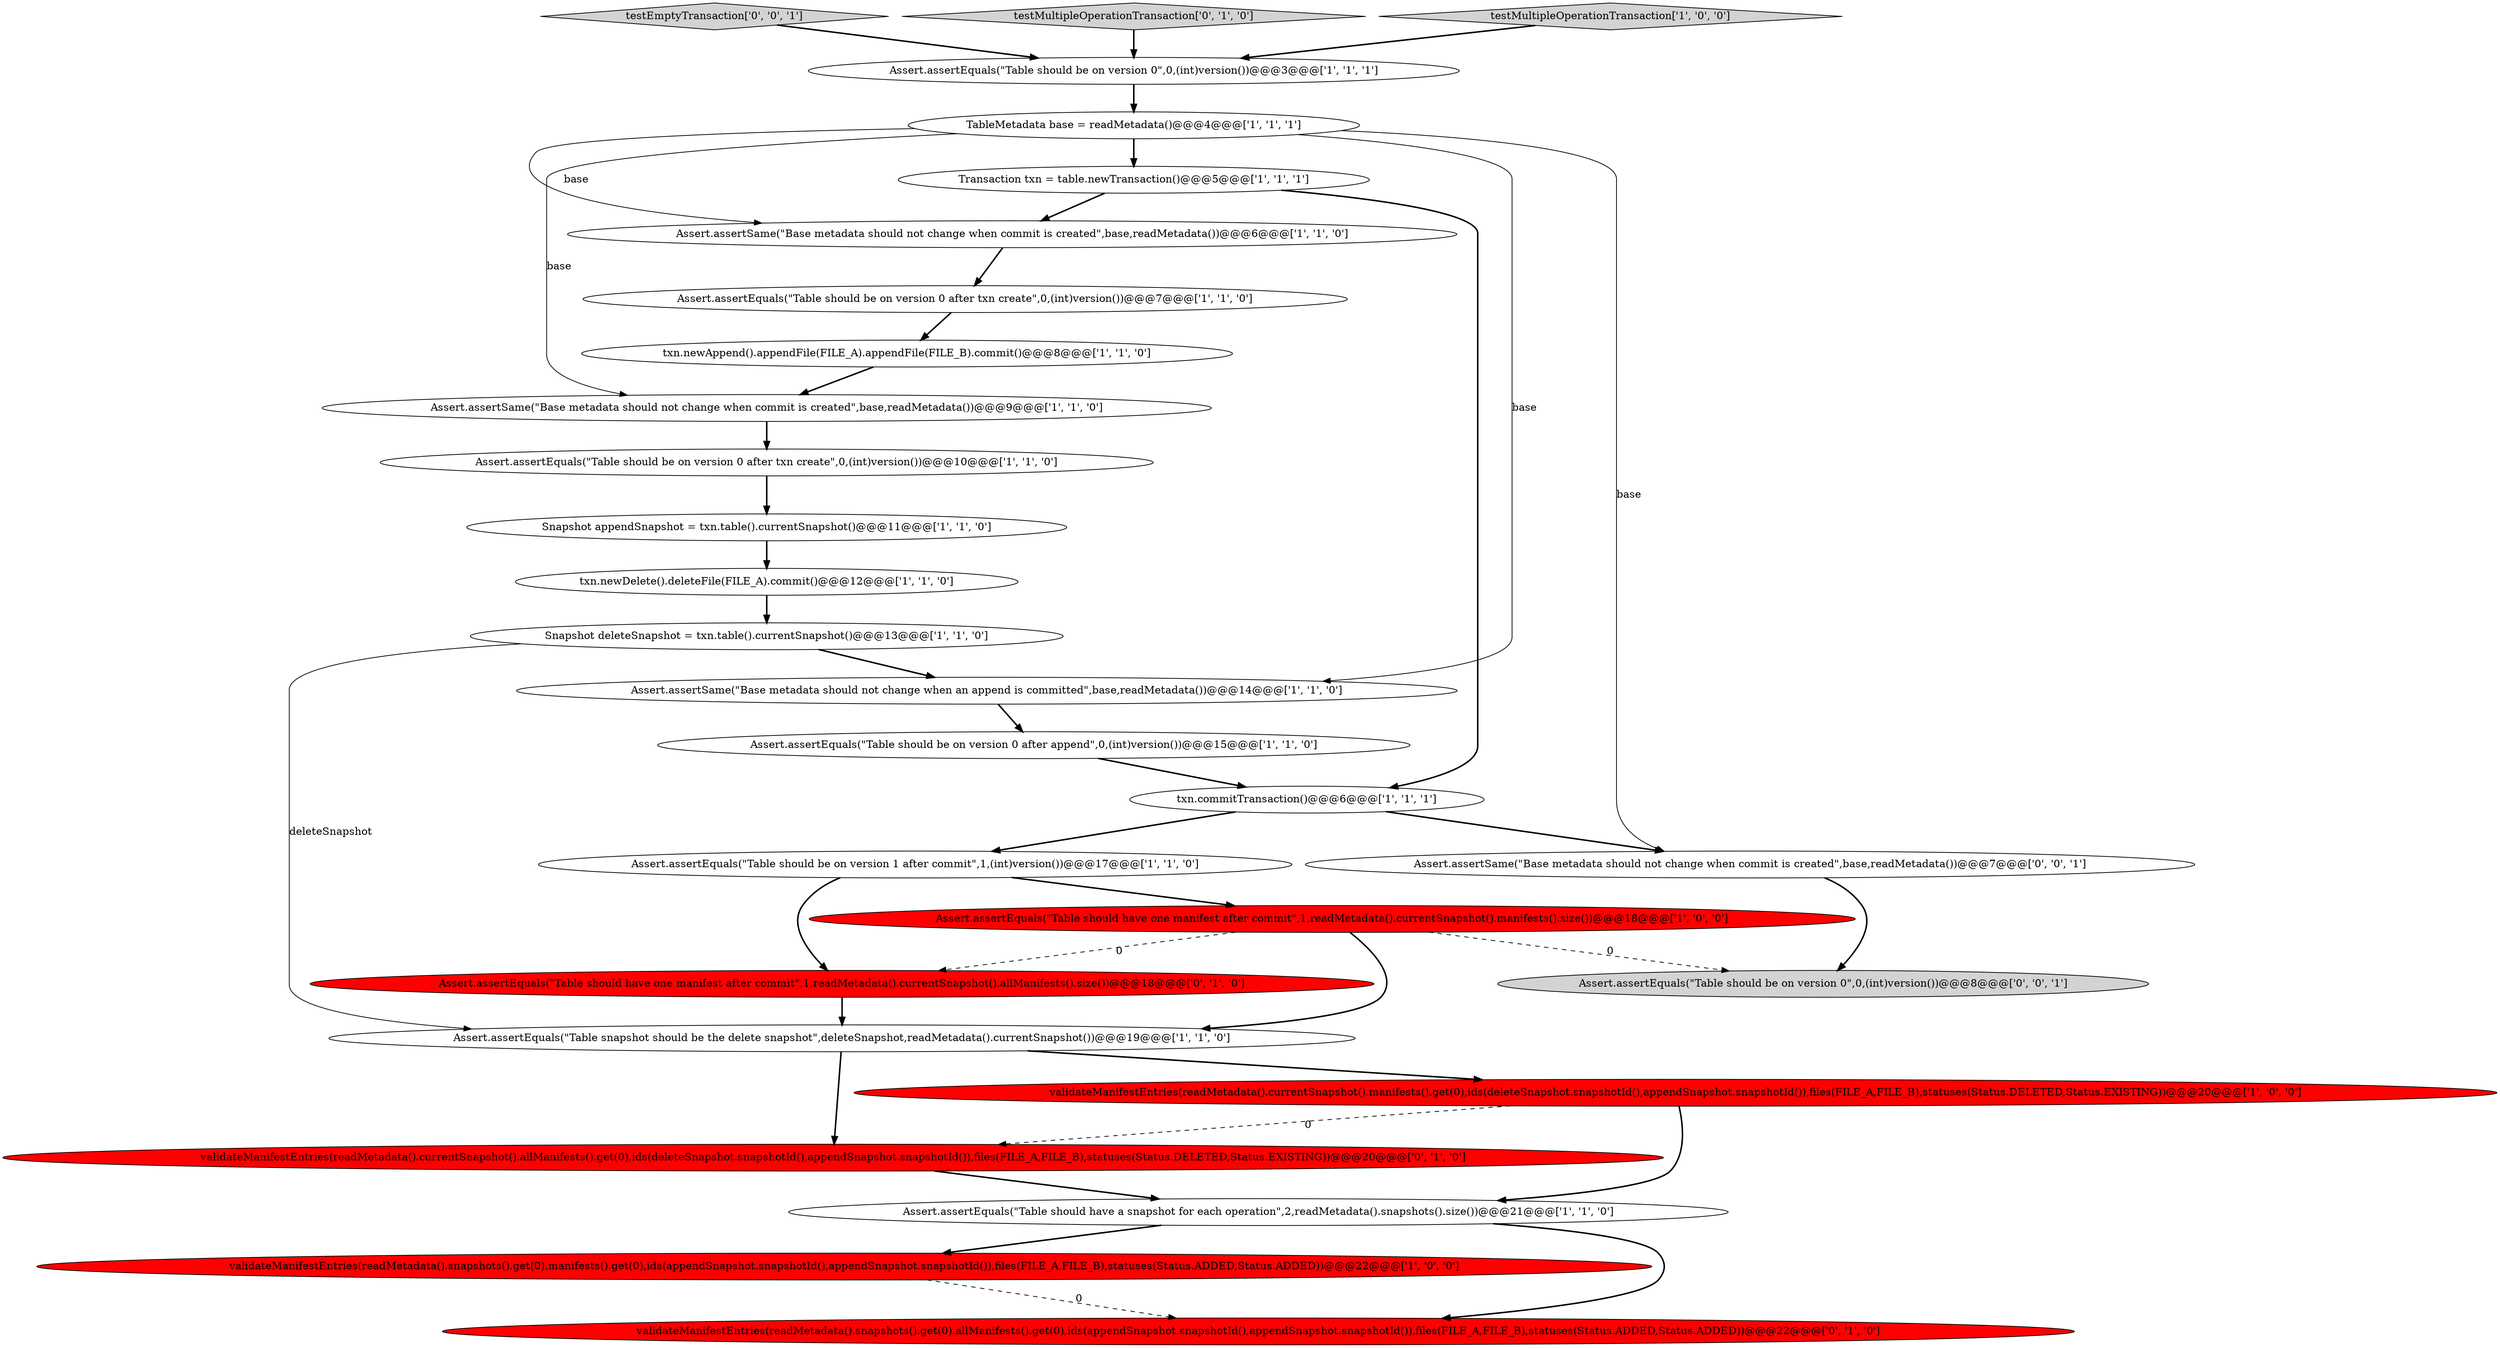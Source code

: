digraph {
18 [style = filled, label = "Assert.assertSame(\"Base metadata should not change when commit is created\",base,readMetadata())@@@9@@@['1', '1', '0']", fillcolor = white, shape = ellipse image = "AAA0AAABBB1BBB"];
20 [style = filled, label = "Assert.assertEquals(\"Table should be on version 0\",0,(int)version())@@@3@@@['1', '1', '1']", fillcolor = white, shape = ellipse image = "AAA0AAABBB1BBB"];
23 [style = filled, label = "Assert.assertEquals(\"Table should have one manifest after commit\",1,readMetadata().currentSnapshot().allManifests().size())@@@18@@@['0', '1', '0']", fillcolor = red, shape = ellipse image = "AAA1AAABBB2BBB"];
14 [style = filled, label = "Assert.assertEquals(\"Table should have one manifest after commit\",1,readMetadata().currentSnapshot().manifests().size())@@@18@@@['1', '0', '0']", fillcolor = red, shape = ellipse image = "AAA1AAABBB1BBB"];
25 [style = filled, label = "testEmptyTransaction['0', '0', '1']", fillcolor = lightgray, shape = diamond image = "AAA0AAABBB3BBB"];
15 [style = filled, label = "validateManifestEntries(readMetadata().snapshots().get(0).manifests().get(0),ids(appendSnapshot.snapshotId(),appendSnapshot.snapshotId()),files(FILE_A,FILE_B),statuses(Status.ADDED,Status.ADDED))@@@22@@@['1', '0', '0']", fillcolor = red, shape = ellipse image = "AAA1AAABBB1BBB"];
16 [style = filled, label = "Snapshot deleteSnapshot = txn.table().currentSnapshot()@@@13@@@['1', '1', '0']", fillcolor = white, shape = ellipse image = "AAA0AAABBB1BBB"];
21 [style = filled, label = "validateManifestEntries(readMetadata().currentSnapshot().allManifests().get(0),ids(deleteSnapshot.snapshotId(),appendSnapshot.snapshotId()),files(FILE_A,FILE_B),statuses(Status.DELETED,Status.EXISTING))@@@20@@@['0', '1', '0']", fillcolor = red, shape = ellipse image = "AAA1AAABBB2BBB"];
3 [style = filled, label = "Assert.assertEquals(\"Table should be on version 1 after commit\",1,(int)version())@@@17@@@['1', '1', '0']", fillcolor = white, shape = ellipse image = "AAA0AAABBB1BBB"];
24 [style = filled, label = "testMultipleOperationTransaction['0', '1', '0']", fillcolor = lightgray, shape = diamond image = "AAA0AAABBB2BBB"];
10 [style = filled, label = "Assert.assertEquals(\"Table should have a snapshot for each operation\",2,readMetadata().snapshots().size())@@@21@@@['1', '1', '0']", fillcolor = white, shape = ellipse image = "AAA0AAABBB1BBB"];
0 [style = filled, label = "Assert.assertSame(\"Base metadata should not change when commit is created\",base,readMetadata())@@@6@@@['1', '1', '0']", fillcolor = white, shape = ellipse image = "AAA0AAABBB1BBB"];
17 [style = filled, label = "Assert.assertEquals(\"Table should be on version 0 after txn create\",0,(int)version())@@@7@@@['1', '1', '0']", fillcolor = white, shape = ellipse image = "AAA0AAABBB1BBB"];
8 [style = filled, label = "Assert.assertEquals(\"Table should be on version 0 after append\",0,(int)version())@@@15@@@['1', '1', '0']", fillcolor = white, shape = ellipse image = "AAA0AAABBB1BBB"];
4 [style = filled, label = "TableMetadata base = readMetadata()@@@4@@@['1', '1', '1']", fillcolor = white, shape = ellipse image = "AAA0AAABBB1BBB"];
27 [style = filled, label = "Assert.assertEquals(\"Table should be on version 0\",0,(int)version())@@@8@@@['0', '0', '1']", fillcolor = lightgray, shape = ellipse image = "AAA0AAABBB3BBB"];
2 [style = filled, label = "Snapshot appendSnapshot = txn.table().currentSnapshot()@@@11@@@['1', '1', '0']", fillcolor = white, shape = ellipse image = "AAA0AAABBB1BBB"];
11 [style = filled, label = "txn.newDelete().deleteFile(FILE_A).commit()@@@12@@@['1', '1', '0']", fillcolor = white, shape = ellipse image = "AAA0AAABBB1BBB"];
19 [style = filled, label = "txn.newAppend().appendFile(FILE_A).appendFile(FILE_B).commit()@@@8@@@['1', '1', '0']", fillcolor = white, shape = ellipse image = "AAA0AAABBB1BBB"];
13 [style = filled, label = "testMultipleOperationTransaction['1', '0', '0']", fillcolor = lightgray, shape = diamond image = "AAA0AAABBB1BBB"];
22 [style = filled, label = "validateManifestEntries(readMetadata().snapshots().get(0).allManifests().get(0),ids(appendSnapshot.snapshotId(),appendSnapshot.snapshotId()),files(FILE_A,FILE_B),statuses(Status.ADDED,Status.ADDED))@@@22@@@['0', '1', '0']", fillcolor = red, shape = ellipse image = "AAA1AAABBB2BBB"];
26 [style = filled, label = "Assert.assertSame(\"Base metadata should not change when commit is created\",base,readMetadata())@@@7@@@['0', '0', '1']", fillcolor = white, shape = ellipse image = "AAA0AAABBB3BBB"];
7 [style = filled, label = "Transaction txn = table.newTransaction()@@@5@@@['1', '1', '1']", fillcolor = white, shape = ellipse image = "AAA0AAABBB1BBB"];
5 [style = filled, label = "Assert.assertEquals(\"Table should be on version 0 after txn create\",0,(int)version())@@@10@@@['1', '1', '0']", fillcolor = white, shape = ellipse image = "AAA0AAABBB1BBB"];
6 [style = filled, label = "txn.commitTransaction()@@@6@@@['1', '1', '1']", fillcolor = white, shape = ellipse image = "AAA0AAABBB1BBB"];
12 [style = filled, label = "Assert.assertSame(\"Base metadata should not change when an append is committed\",base,readMetadata())@@@14@@@['1', '1', '0']", fillcolor = white, shape = ellipse image = "AAA0AAABBB1BBB"];
1 [style = filled, label = "Assert.assertEquals(\"Table snapshot should be the delete snapshot\",deleteSnapshot,readMetadata().currentSnapshot())@@@19@@@['1', '1', '0']", fillcolor = white, shape = ellipse image = "AAA0AAABBB1BBB"];
9 [style = filled, label = "validateManifestEntries(readMetadata().currentSnapshot().manifests().get(0),ids(deleteSnapshot.snapshotId(),appendSnapshot.snapshotId()),files(FILE_A,FILE_B),statuses(Status.DELETED,Status.EXISTING))@@@20@@@['1', '0', '0']", fillcolor = red, shape = ellipse image = "AAA1AAABBB1BBB"];
10->22 [style = bold, label=""];
11->16 [style = bold, label=""];
6->3 [style = bold, label=""];
21->10 [style = bold, label=""];
4->12 [style = solid, label="base"];
19->18 [style = bold, label=""];
6->26 [style = bold, label=""];
10->15 [style = bold, label=""];
0->17 [style = bold, label=""];
4->18 [style = solid, label="base"];
3->14 [style = bold, label=""];
7->0 [style = bold, label=""];
8->6 [style = bold, label=""];
9->10 [style = bold, label=""];
16->1 [style = solid, label="deleteSnapshot"];
14->27 [style = dashed, label="0"];
17->19 [style = bold, label=""];
4->7 [style = bold, label=""];
14->1 [style = bold, label=""];
1->9 [style = bold, label=""];
20->4 [style = bold, label=""];
15->22 [style = dashed, label="0"];
24->20 [style = bold, label=""];
26->27 [style = bold, label=""];
5->2 [style = bold, label=""];
3->23 [style = bold, label=""];
25->20 [style = bold, label=""];
14->23 [style = dashed, label="0"];
9->21 [style = dashed, label="0"];
12->8 [style = bold, label=""];
1->21 [style = bold, label=""];
18->5 [style = bold, label=""];
7->6 [style = bold, label=""];
4->0 [style = solid, label="base"];
23->1 [style = bold, label=""];
4->26 [style = solid, label="base"];
16->12 [style = bold, label=""];
2->11 [style = bold, label=""];
13->20 [style = bold, label=""];
}
